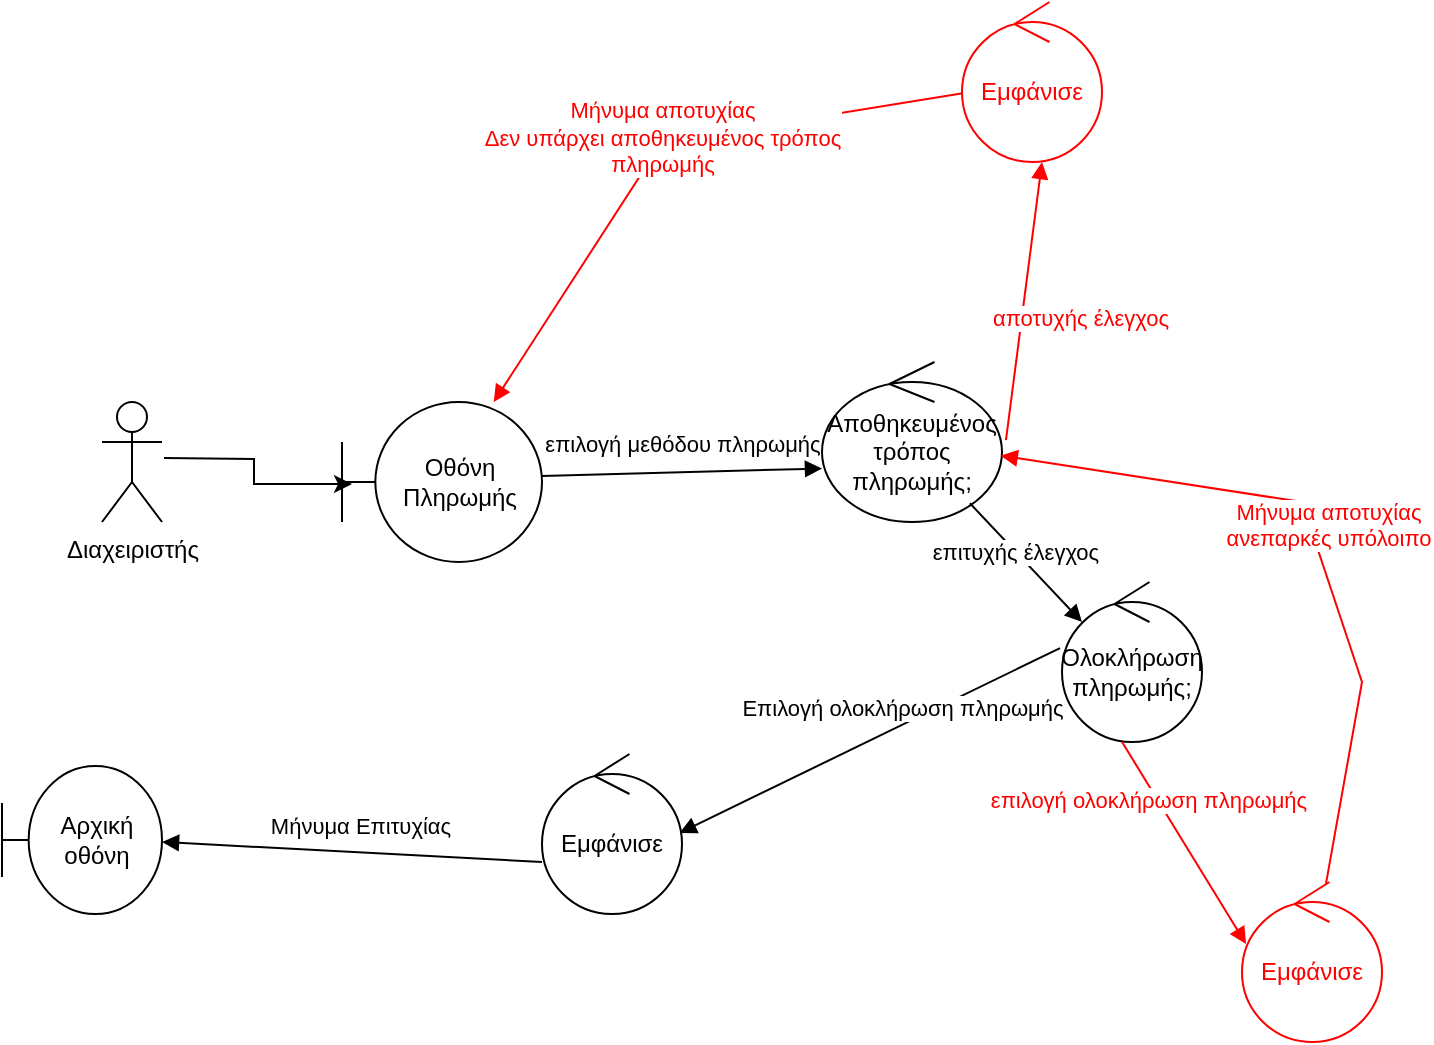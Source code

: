 <mxfile version="18.0.6" type="device"><diagram id="C5RBs43oDa-KdzZeNtuy" name="Page-1"><mxGraphModel dx="3076" dy="1931" grid="1" gridSize="10" guides="1" tooltips="1" connect="1" arrows="1" fold="1" page="1" pageScale="1" pageWidth="827" pageHeight="1169" math="0" shadow="0"><root><mxCell id="WIyWlLk6GJQsqaUBKTNV-0"/><mxCell id="WIyWlLk6GJQsqaUBKTNV-1" parent="WIyWlLk6GJQsqaUBKTNV-0"/><mxCell id="0oH2s43ZetDMLiPKKQr--0" value="Διαχειριστής" style="shape=umlActor;verticalLabelPosition=bottom;verticalAlign=top;html=1;" parent="WIyWlLk6GJQsqaUBKTNV-1" vertex="1"><mxGeometry x="-1030" y="-800" width="30" height="60" as="geometry"/></mxCell><mxCell id="0oH2s43ZetDMLiPKKQr--5" style="edgeStyle=orthogonalEdgeStyle;rounded=0;orthogonalLoop=1;jettySize=auto;html=1;exitX=1.014;exitY=0.475;exitDx=0;exitDy=0;exitPerimeter=0;entryX=0.05;entryY=0.513;entryDx=0;entryDy=0;entryPerimeter=0;" parent="WIyWlLk6GJQsqaUBKTNV-1" target="0oH2s43ZetDMLiPKKQr--6" edge="1"><mxGeometry relative="1" as="geometry"><mxPoint x="-1040" y="-762.36" as="targetPoint"/><mxPoint x="-999.02" y="-772" as="sourcePoint"/><Array as="points"/></mxGeometry></mxCell><mxCell id="0oH2s43ZetDMLiPKKQr--6" value="Οθόνη Πληρωμής" style="shape=umlBoundary;whiteSpace=wrap;html=1;" parent="WIyWlLk6GJQsqaUBKTNV-1" vertex="1"><mxGeometry x="-910" y="-800" width="100" height="80" as="geometry"/></mxCell><mxCell id="0oH2s43ZetDMLiPKKQr--7" value="επιλογή μεθόδου πληρωμής" style="html=1;verticalAlign=bottom;endArrow=block;rounded=0;" parent="WIyWlLk6GJQsqaUBKTNV-1" edge="1"><mxGeometry x="0.002" y="5" width="80" relative="1" as="geometry"><mxPoint x="-810" y="-763" as="sourcePoint"/><mxPoint x="-670" y="-766.75" as="targetPoint"/><Array as="points"/><mxPoint as="offset"/></mxGeometry></mxCell><mxCell id="0oH2s43ZetDMLiPKKQr--8" value="Αποθηκευμένος τρόπος πληρωμής;" style="ellipse;shape=umlControl;whiteSpace=wrap;html=1;" parent="WIyWlLk6GJQsqaUBKTNV-1" vertex="1"><mxGeometry x="-670" y="-820" width="90" height="80" as="geometry"/></mxCell><mxCell id="0oH2s43ZetDMLiPKKQr--9" value="επιτυχής έλεγχος&amp;nbsp;" style="html=1;verticalAlign=bottom;endArrow=block;rounded=0;" parent="WIyWlLk6GJQsqaUBKTNV-1" source="0oH2s43ZetDMLiPKKQr--8" edge="1"><mxGeometry x="0.004" y="-5" width="80" relative="1" as="geometry"><mxPoint x="-536.03" y="-376.96" as="sourcePoint"/><mxPoint x="-540" y="-690" as="targetPoint"/><mxPoint as="offset"/></mxGeometry></mxCell><mxCell id="0oH2s43ZetDMLiPKKQr--10" value="Ολοκλήρωση πληρωμής;" style="ellipse;shape=umlControl;whiteSpace=wrap;html=1;" parent="WIyWlLk6GJQsqaUBKTNV-1" vertex="1"><mxGeometry x="-550" y="-710" width="70" height="80" as="geometry"/></mxCell><mxCell id="0oH2s43ZetDMLiPKKQr--11" value="" style="html=1;verticalAlign=bottom;endArrow=block;rounded=0;exitX=-0.014;exitY=0.413;exitDx=0;exitDy=0;exitPerimeter=0;" parent="WIyWlLk6GJQsqaUBKTNV-1" source="0oH2s43ZetDMLiPKKQr--10" edge="1"><mxGeometry x="0.062" y="-3" width="80" relative="1" as="geometry"><mxPoint x="-550.001" y="-644.003" as="sourcePoint"/><mxPoint x="-741.23" y="-584.51" as="targetPoint"/><mxPoint as="offset"/></mxGeometry></mxCell><mxCell id="0oH2s43ZetDMLiPKKQr--12" value="Επιλογή ολοκλήρωση πληρωμής" style="edgeLabel;html=1;align=center;verticalAlign=middle;resizable=0;points=[];" parent="0oH2s43ZetDMLiPKKQr--11" vertex="1" connectable="0"><mxGeometry x="-0.277" y="3" relative="1" as="geometry"><mxPoint x="-12" y="-6" as="offset"/></mxGeometry></mxCell><mxCell id="0oH2s43ZetDMLiPKKQr--13" value="Εμφάνισε" style="ellipse;shape=umlControl;whiteSpace=wrap;html=1;" parent="WIyWlLk6GJQsqaUBKTNV-1" vertex="1"><mxGeometry x="-810" y="-624" width="70" height="80" as="geometry"/></mxCell><mxCell id="0oH2s43ZetDMLiPKKQr--14" value="Μήνυμα Επιτυχίας" style="html=1;verticalAlign=bottom;endArrow=block;rounded=0;" parent="WIyWlLk6GJQsqaUBKTNV-1" edge="1"><mxGeometry x="-0.045" y="-4" width="80" relative="1" as="geometry"><mxPoint x="-810" y="-570" as="sourcePoint"/><mxPoint x="-1000" y="-580" as="targetPoint"/><mxPoint as="offset"/><Array as="points"/></mxGeometry></mxCell><mxCell id="0oH2s43ZetDMLiPKKQr--18" value="Εμφάνισε" style="ellipse;shape=umlControl;whiteSpace=wrap;html=1;strokeColor=#FF0000;fontColor=#FF0000;" parent="WIyWlLk6GJQsqaUBKTNV-1" vertex="1"><mxGeometry x="-460" y="-560" width="70" height="80" as="geometry"/></mxCell><mxCell id="0oH2s43ZetDMLiPKKQr--21" value="" style="html=1;verticalAlign=bottom;endArrow=block;rounded=0;exitX=0.429;exitY=1;exitDx=0;exitDy=0;exitPerimeter=0;entryX=0.029;entryY=0.388;entryDx=0;entryDy=0;entryPerimeter=0;strokeColor=#FF0000;fontColor=#FF0000;" parent="WIyWlLk6GJQsqaUBKTNV-1" source="0oH2s43ZetDMLiPKKQr--10" target="0oH2s43ZetDMLiPKKQr--18" edge="1"><mxGeometry x="0.062" y="-3" width="80" relative="1" as="geometry"><mxPoint x="-520" y="-620" as="sourcePoint"/><mxPoint x="-660" y="-544" as="targetPoint"/><mxPoint as="offset"/></mxGeometry></mxCell><mxCell id="0oH2s43ZetDMLiPKKQr--22" value="επιλογή ολοκλήρωση πληρωμής" style="edgeLabel;html=1;align=center;verticalAlign=middle;resizable=0;points=[];fontColor=#FF0000;" parent="0oH2s43ZetDMLiPKKQr--21" vertex="1" connectable="0"><mxGeometry x="-0.277" y="3" relative="1" as="geometry"><mxPoint x="-12" y="-6" as="offset"/></mxGeometry></mxCell><mxCell id="0oH2s43ZetDMLiPKKQr--23" value="Μήνυμα αποτυχίας&lt;br&gt;ανεπαρκές υπόλοιπο" style="html=1;verticalAlign=bottom;endArrow=block;rounded=0;fontColor=#FF0000;strokeColor=#FF0000;" parent="WIyWlLk6GJQsqaUBKTNV-1" source="0oH2s43ZetDMLiPKKQr--18" target="0oH2s43ZetDMLiPKKQr--8" edge="1"><mxGeometry x="-0.045" y="-4" width="80" relative="1" as="geometry"><mxPoint x="-260" y="-610" as="sourcePoint"/><mxPoint x="-410" y="-810" as="targetPoint"/><mxPoint as="offset"/><Array as="points"><mxPoint x="-400" y="-660"/><mxPoint x="-430" y="-750"/></Array></mxGeometry></mxCell><mxCell id="0oH2s43ZetDMLiPKKQr--31" value="" style="html=1;verticalAlign=bottom;endArrow=block;rounded=0;strokeColor=#FF0000;exitX=1.022;exitY=0.488;exitDx=0;exitDy=0;exitPerimeter=0;" parent="WIyWlLk6GJQsqaUBKTNV-1" source="0oH2s43ZetDMLiPKKQr--8" edge="1"><mxGeometry x="0.062" y="-3" width="80" relative="1" as="geometry"><mxPoint x="-560.0" y="-782.96" as="sourcePoint"/><mxPoint x="-560" y="-920" as="targetPoint"/><mxPoint as="offset"/></mxGeometry></mxCell><mxCell id="0oH2s43ZetDMLiPKKQr--32" value="αποτυχής έλεγχος" style="edgeLabel;html=1;align=center;verticalAlign=middle;resizable=0;points=[];fontColor=#FF0000;" parent="0oH2s43ZetDMLiPKKQr--31" vertex="1" connectable="0"><mxGeometry x="-0.277" y="3" relative="1" as="geometry"><mxPoint x="33" y="-11" as="offset"/></mxGeometry></mxCell><mxCell id="0oH2s43ZetDMLiPKKQr--34" value="Εμφάνισε" style="ellipse;shape=umlControl;whiteSpace=wrap;html=1;strokeColor=#FF0000;fontColor=#FF0000;" parent="WIyWlLk6GJQsqaUBKTNV-1" vertex="1"><mxGeometry x="-600" y="-1000" width="70" height="80" as="geometry"/></mxCell><mxCell id="0oH2s43ZetDMLiPKKQr--35" value="Μήνυμα αποτυχίας&lt;br&gt;Δεν υπάρχει αποθηκευμένος τρόπος&lt;br&gt;πληρωμής" style="html=1;verticalAlign=bottom;endArrow=block;rounded=0;fontColor=#FF0000;strokeColor=#FF0000;" parent="WIyWlLk6GJQsqaUBKTNV-1" source="0oH2s43ZetDMLiPKKQr--34" target="0oH2s43ZetDMLiPKKQr--6" edge="1"><mxGeometry x="0.101" y="11" width="80" relative="1" as="geometry"><mxPoint x="-650" y="-884" as="sourcePoint"/><mxPoint x="-920" y="-890" as="targetPoint"/><mxPoint as="offset"/><Array as="points"><mxPoint x="-750" y="-930"/></Array></mxGeometry></mxCell><mxCell id="f68xzeq0lUVn9WrEjNmd-2" value="Αρχική οθόνη" style="shape=umlBoundary;whiteSpace=wrap;html=1;rotation=0;" vertex="1" parent="WIyWlLk6GJQsqaUBKTNV-1"><mxGeometry x="-1080" y="-618" width="80" height="74" as="geometry"/></mxCell></root></mxGraphModel></diagram></mxfile>